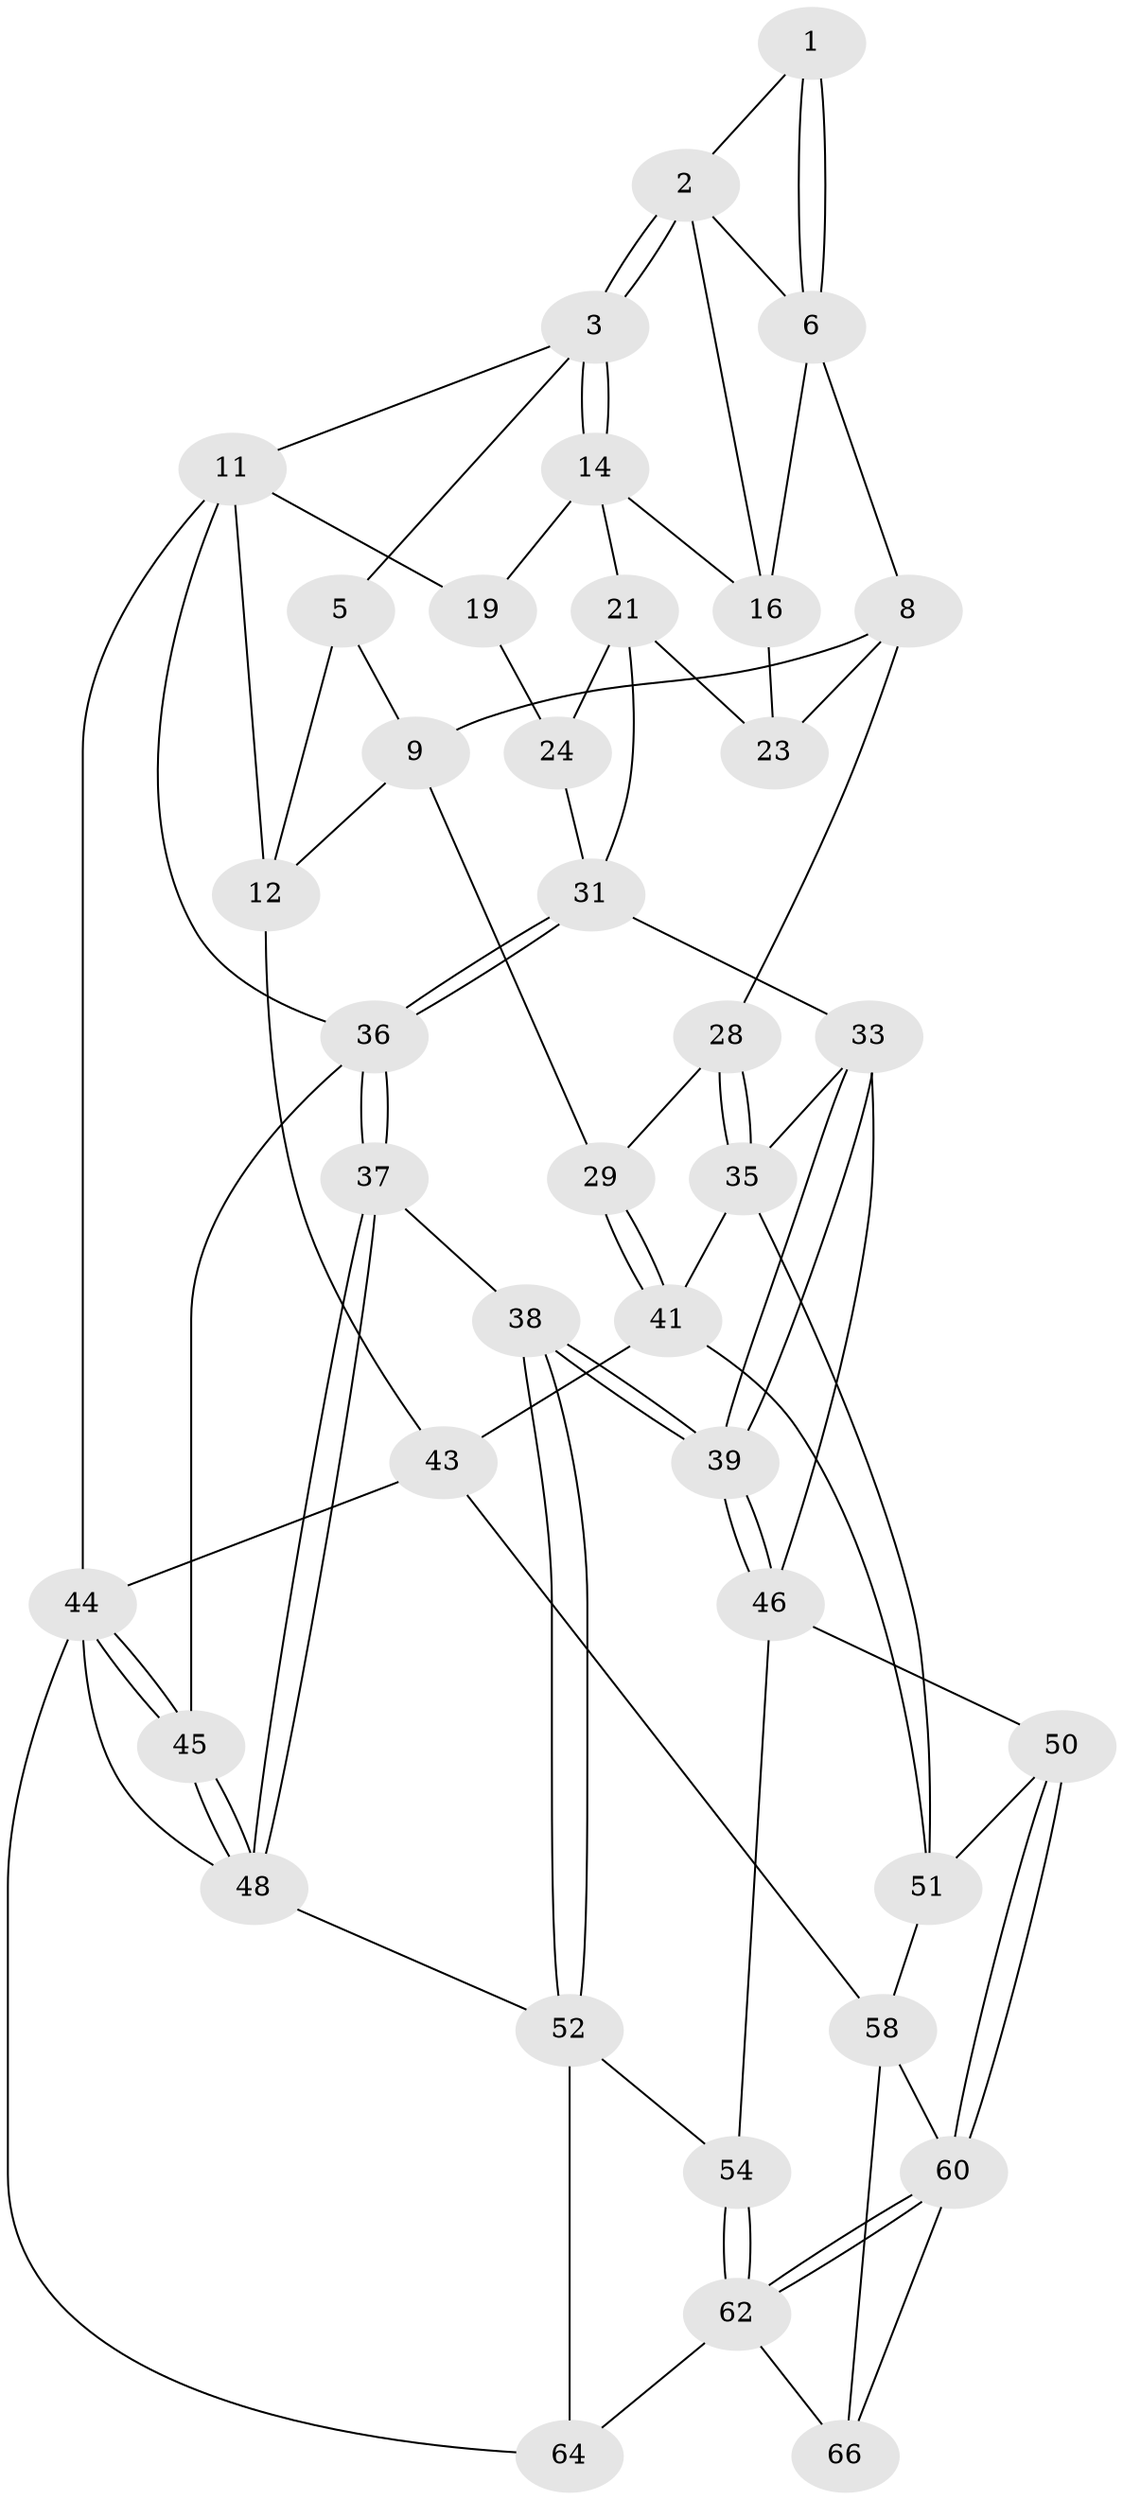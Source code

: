 // Generated by graph-tools (version 1.1) at 2025/52/02/27/25 19:52:36]
// undirected, 39 vertices, 88 edges
graph export_dot {
graph [start="1"]
  node [color=gray90,style=filled];
  1 [pos="+0.4655632526120537+0.014069776958792551"];
  2 [pos="+0.637032849353817+0.06783978093130376",super="+13"];
  3 [pos="+0.8340965289789314+0",super="+4"];
  5 [pos="+0.4036189520185615+0",super="+10"];
  6 [pos="+0.4478849177983683+0.1607847638947693",super="+7"];
  8 [pos="+0.3654652958062419+0.20017156723285057",super="+25"];
  9 [pos="+0.2353400399575016+0.17444236468231888",super="+26"];
  11 [pos="+1+0",super="+18"];
  12 [pos="+0+0",super="+27"];
  14 [pos="+0.8137931020918301+0.07962591094773074",super="+15"];
  16 [pos="+0.6049069788549741+0.1993483172454664",super="+17"];
  19 [pos="+0.9661808116116608+0.29935456247360837",super="+20"];
  21 [pos="+0.6288506771839001+0.3133946290645506",super="+22"];
  23 [pos="+0.5235516620530206+0.3383507794086383"];
  24 [pos="+0.8162986391254332+0.2932537819863003",super="+30"];
  28 [pos="+0.32630539845569556+0.5112493961600264"];
  29 [pos="+0.2727096449010584+0.4895267096053869"];
  31 [pos="+0.8227713680494338+0.47853255202636713",super="+32"];
  33 [pos="+0.5891105056294705+0.45684942994086347",super="+34"];
  35 [pos="+0.35004270207286015+0.5491217214064359",super="+47"];
  36 [pos="+0.8367238498788807+0.5004298830061698",super="+40"];
  37 [pos="+0.8273681351424416+0.5513545271213347"];
  38 [pos="+0.7276293707230483+0.6729765809516501"];
  39 [pos="+0.6570101106771258+0.6493493354822573"];
  41 [pos="+0.016398549572455675+0.5977674962550179",super="+42"];
  43 [pos="+0+0.5707796239348765",super="+57"];
  44 [pos="+1+1",super="+63"];
  45 [pos="+1+0.773426283915414"];
  46 [pos="+0.5637901310933273+0.6550767721984223",super="+49"];
  48 [pos="+1+0.7684834911773661",super="+56"];
  50 [pos="+0.3359958762546073+0.7273638434451097"];
  51 [pos="+0.33078129150089486+0.7231190666991509",super="+55"];
  52 [pos="+0.7363772039524521+0.7351907188636543",super="+53"];
  54 [pos="+0.5032152338926039+0.8421892847361044"];
  58 [pos="+0.15667333506279563+0.8828370605366493",super="+59"];
  60 [pos="+0.41149827019593055+0.8177409272701838",super="+61"];
  62 [pos="+0.4957719520321916+0.8492663766844328",super="+65"];
  64 [pos="+0.6977357620551203+1"];
  66 [pos="+0.2593068754902217+1"];
  1 -- 2;
  1 -- 6;
  1 -- 6;
  2 -- 3;
  2 -- 3;
  2 -- 16;
  2 -- 6;
  3 -- 14;
  3 -- 14;
  3 -- 11;
  3 -- 5;
  5 -- 9;
  5 -- 12;
  6 -- 8;
  6 -- 16;
  8 -- 9;
  8 -- 28;
  8 -- 23;
  9 -- 12;
  9 -- 29;
  11 -- 12;
  11 -- 44;
  11 -- 19;
  11 -- 36;
  12 -- 43 [weight=2];
  14 -- 16;
  14 -- 21;
  14 -- 19;
  16 -- 23;
  19 -- 24 [weight=2];
  21 -- 24;
  21 -- 23;
  21 -- 31;
  24 -- 31;
  28 -- 29;
  28 -- 35;
  28 -- 35;
  29 -- 41;
  29 -- 41;
  31 -- 36;
  31 -- 36;
  31 -- 33;
  33 -- 39;
  33 -- 39;
  33 -- 35;
  33 -- 46;
  35 -- 41;
  35 -- 51;
  36 -- 37;
  36 -- 37;
  36 -- 45;
  37 -- 38;
  37 -- 48;
  37 -- 48;
  38 -- 39;
  38 -- 39;
  38 -- 52;
  38 -- 52;
  39 -- 46;
  39 -- 46;
  41 -- 51;
  41 -- 43;
  43 -- 58;
  43 -- 44;
  44 -- 45;
  44 -- 45;
  44 -- 64;
  44 -- 48;
  45 -- 48;
  45 -- 48;
  46 -- 54;
  46 -- 50;
  48 -- 52;
  50 -- 51;
  50 -- 60;
  50 -- 60;
  51 -- 58;
  52 -- 64;
  52 -- 54;
  54 -- 62;
  54 -- 62;
  58 -- 66;
  58 -- 60;
  60 -- 62;
  60 -- 62;
  60 -- 66;
  62 -- 64;
  62 -- 66;
}
